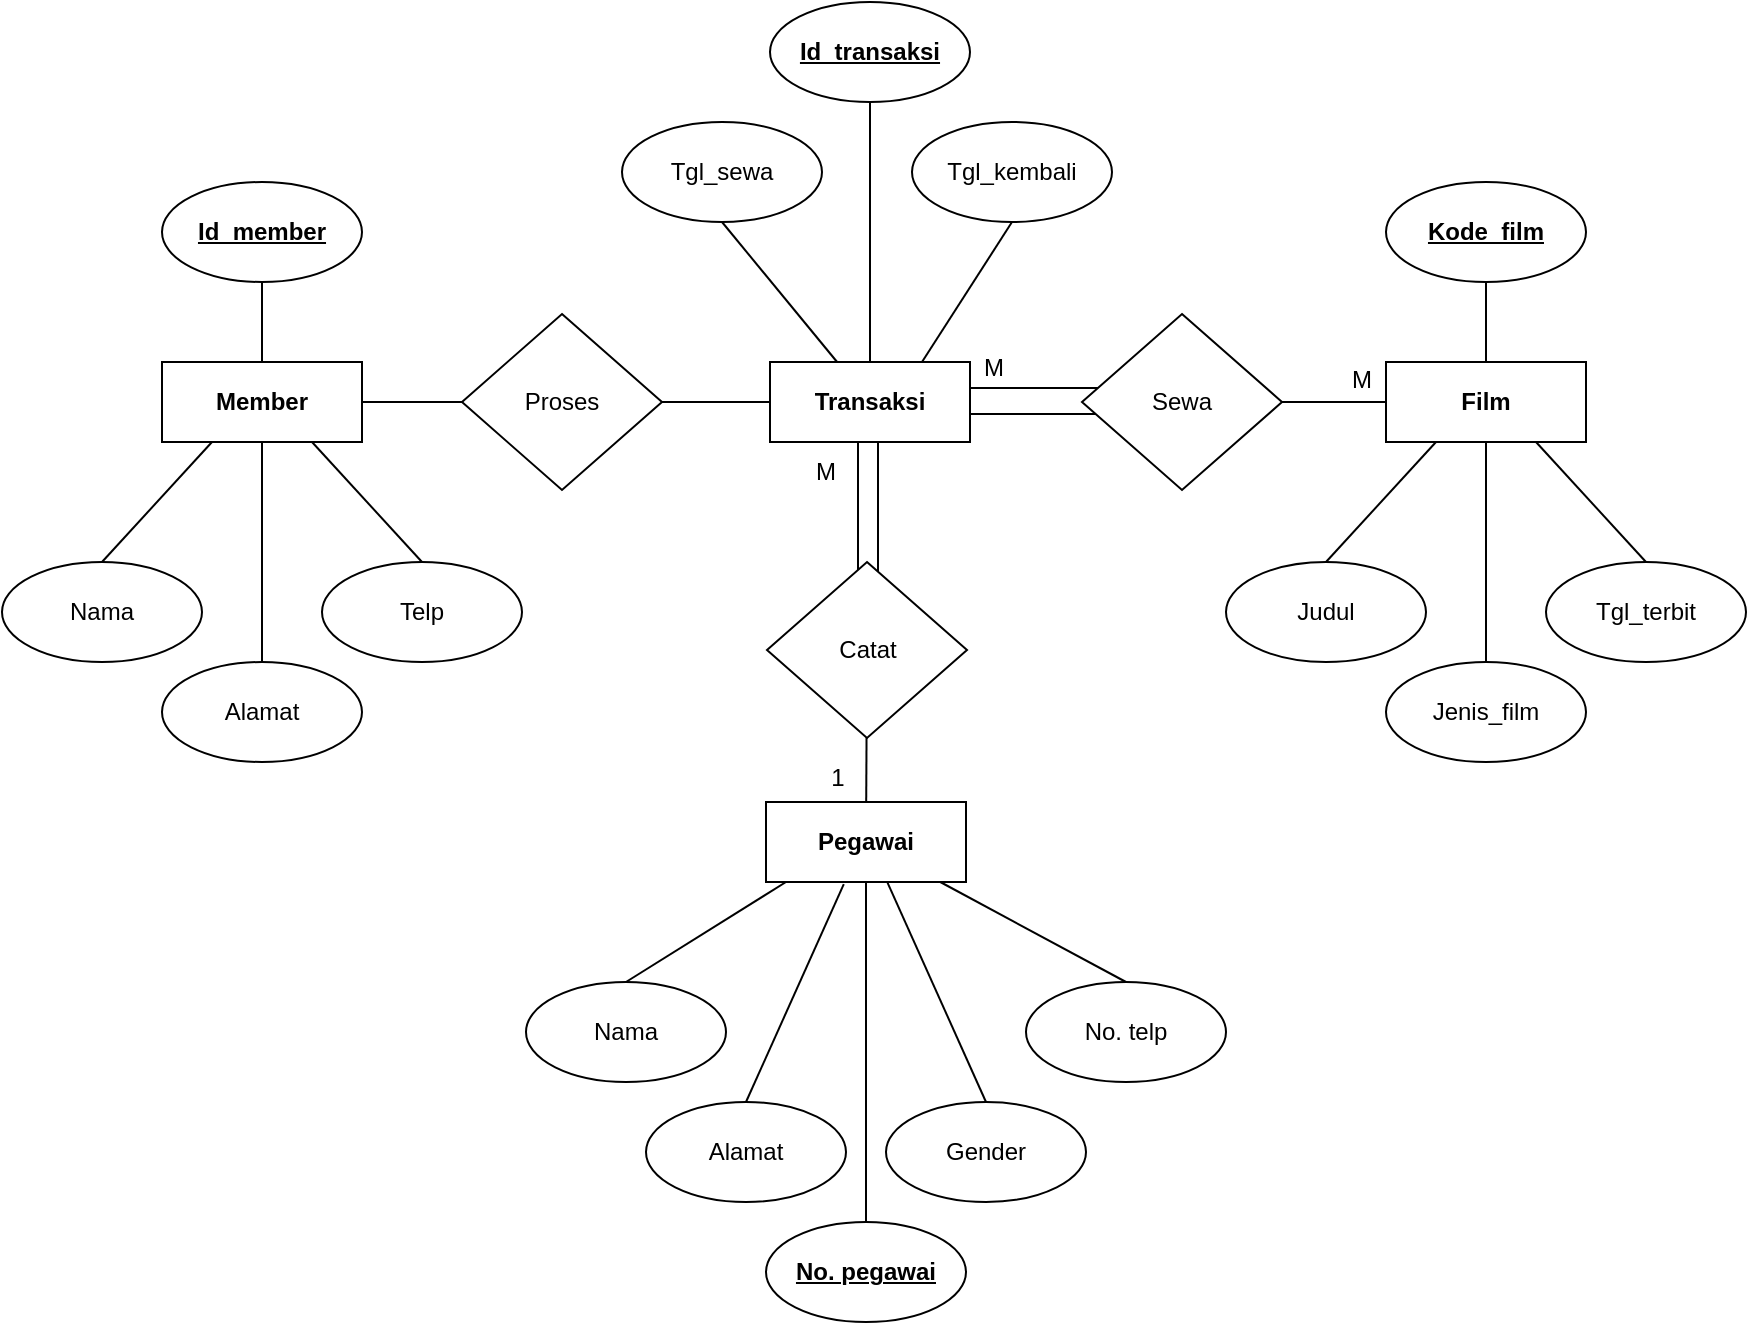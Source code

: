 <mxfile version="16.6.4" type="github">
  <diagram id="R2lEEEUBdFMjLlhIrx00" name="Page-1">
    <mxGraphModel dx="1510" dy="662" grid="1" gridSize="10" guides="1" tooltips="1" connect="1" arrows="1" fold="1" page="1" pageScale="1" pageWidth="850" pageHeight="1100" math="0" shadow="0" extFonts="Permanent Marker^https://fonts.googleapis.com/css?family=Permanent+Marker">
      <root>
        <mxCell id="0" />
        <mxCell id="1" parent="0" />
        <mxCell id="IAhGSMrXwPg0kfitmQvQ-63" value="" style="endArrow=none;html=1;rounded=0;" edge="1" parent="1" source="IAhGSMrXwPg0kfitmQvQ-15">
          <mxGeometry width="50" height="50" relative="1" as="geometry">
            <mxPoint x="821" y="290.5" as="sourcePoint" />
            <mxPoint x="732" y="290" as="targetPoint" />
          </mxGeometry>
        </mxCell>
        <mxCell id="IAhGSMrXwPg0kfitmQvQ-64" value="" style="endArrow=none;html=1;rounded=0;exitX=0.25;exitY=1;exitDx=0;exitDy=0;" edge="1" parent="1">
          <mxGeometry width="50" height="50" relative="1" as="geometry">
            <mxPoint x="548" y="293" as="sourcePoint" />
            <mxPoint x="548" y="383" as="targetPoint" />
          </mxGeometry>
        </mxCell>
        <mxCell id="IAhGSMrXwPg0kfitmQvQ-66" value="" style="endArrow=none;html=1;rounded=0;exitX=0.25;exitY=1;exitDx=0;exitDy=0;" edge="1" parent="1">
          <mxGeometry width="50" height="50" relative="1" as="geometry">
            <mxPoint x="558" y="303" as="sourcePoint" />
            <mxPoint x="558" y="393" as="targetPoint" />
          </mxGeometry>
        </mxCell>
        <mxCell id="IAhGSMrXwPg0kfitmQvQ-55" value="Catat" style="rhombus;whiteSpace=wrap;html=1;" vertex="1" parent="1">
          <mxGeometry x="502.5" y="370" width="100" height="88" as="geometry" />
        </mxCell>
        <mxCell id="IAhGSMrXwPg0kfitmQvQ-44" value="" style="group" vertex="1" connectable="0" parent="1">
          <mxGeometry x="120" y="180" width="290" height="320" as="geometry" />
        </mxCell>
        <mxCell id="IAhGSMrXwPg0kfitmQvQ-26" value="Member" style="rounded=0;whiteSpace=wrap;html=1;fontStyle=1" vertex="1" parent="IAhGSMrXwPg0kfitmQvQ-44">
          <mxGeometry x="80" y="90" width="100" height="40" as="geometry" />
        </mxCell>
        <mxCell id="IAhGSMrXwPg0kfitmQvQ-27" value="&lt;u&gt;&lt;b&gt;Id_member&lt;/b&gt;&lt;/u&gt;" style="ellipse;whiteSpace=wrap;html=1;rounded=0;" vertex="1" parent="IAhGSMrXwPg0kfitmQvQ-44">
          <mxGeometry x="80" width="100" height="50" as="geometry" />
        </mxCell>
        <mxCell id="IAhGSMrXwPg0kfitmQvQ-28" value="" style="endArrow=none;html=1;rounded=0;entryX=0.5;entryY=1;entryDx=0;entryDy=0;exitX=0.5;exitY=0;exitDx=0;exitDy=0;" edge="1" source="IAhGSMrXwPg0kfitmQvQ-26" target="IAhGSMrXwPg0kfitmQvQ-27" parent="IAhGSMrXwPg0kfitmQvQ-44">
          <mxGeometry width="50" height="50" relative="1" as="geometry">
            <mxPoint x="160" y="110" as="sourcePoint" />
            <mxPoint x="210" y="60" as="targetPoint" />
          </mxGeometry>
        </mxCell>
        <mxCell id="IAhGSMrXwPg0kfitmQvQ-29" value="Alamat" style="ellipse;whiteSpace=wrap;html=1;rounded=0;" vertex="1" parent="IAhGSMrXwPg0kfitmQvQ-44">
          <mxGeometry x="80" y="240" width="100" height="50" as="geometry" />
        </mxCell>
        <mxCell id="IAhGSMrXwPg0kfitmQvQ-30" value="" style="endArrow=none;html=1;rounded=0;exitX=0.5;exitY=1;exitDx=0;exitDy=0;entryX=0.5;entryY=0;entryDx=0;entryDy=0;" edge="1" source="IAhGSMrXwPg0kfitmQvQ-26" target="IAhGSMrXwPg0kfitmQvQ-29" parent="IAhGSMrXwPg0kfitmQvQ-44">
          <mxGeometry width="50" height="50" relative="1" as="geometry">
            <mxPoint x="130" y="260" as="sourcePoint" />
            <mxPoint x="130" y="170" as="targetPoint" />
          </mxGeometry>
        </mxCell>
        <mxCell id="IAhGSMrXwPg0kfitmQvQ-31" value="Nama" style="ellipse;whiteSpace=wrap;html=1;rounded=0;" vertex="1" parent="IAhGSMrXwPg0kfitmQvQ-44">
          <mxGeometry y="190" width="100" height="50" as="geometry" />
        </mxCell>
        <mxCell id="IAhGSMrXwPg0kfitmQvQ-32" value="" style="endArrow=none;html=1;rounded=0;exitX=0.25;exitY=1;exitDx=0;exitDy=0;entryX=0.5;entryY=0;entryDx=0;entryDy=0;" edge="1" source="IAhGSMrXwPg0kfitmQvQ-26" target="IAhGSMrXwPg0kfitmQvQ-31" parent="IAhGSMrXwPg0kfitmQvQ-44">
          <mxGeometry width="50" height="50" relative="1" as="geometry">
            <mxPoint x="10" y="130" as="sourcePoint" />
            <mxPoint x="10" y="180" as="targetPoint" />
          </mxGeometry>
        </mxCell>
        <mxCell id="IAhGSMrXwPg0kfitmQvQ-33" value="" style="endArrow=none;html=1;rounded=0;exitX=0.75;exitY=1;exitDx=0;exitDy=0;entryX=0.5;entryY=0;entryDx=0;entryDy=0;" edge="1" source="IAhGSMrXwPg0kfitmQvQ-26" target="IAhGSMrXwPg0kfitmQvQ-34" parent="IAhGSMrXwPg0kfitmQvQ-44">
          <mxGeometry width="50" height="50" relative="1" as="geometry">
            <mxPoint x="225" y="130" as="sourcePoint" />
            <mxPoint x="250" y="170" as="targetPoint" />
          </mxGeometry>
        </mxCell>
        <mxCell id="IAhGSMrXwPg0kfitmQvQ-34" value="Telp" style="ellipse;whiteSpace=wrap;html=1;rounded=0;" vertex="1" parent="IAhGSMrXwPg0kfitmQvQ-44">
          <mxGeometry x="160" y="190" width="100" height="50" as="geometry" />
        </mxCell>
        <mxCell id="IAhGSMrXwPg0kfitmQvQ-49" value="" style="endArrow=none;html=1;rounded=0;entryX=1;entryY=0.5;entryDx=0;entryDy=0;startArrow=none;" edge="1" parent="1" source="IAhGSMrXwPg0kfitmQvQ-48" target="IAhGSMrXwPg0kfitmQvQ-26">
          <mxGeometry width="50" height="50" relative="1" as="geometry">
            <mxPoint x="510" y="350" as="sourcePoint" />
            <mxPoint x="560" y="300" as="targetPoint" />
          </mxGeometry>
        </mxCell>
        <mxCell id="IAhGSMrXwPg0kfitmQvQ-62" value="" style="group" vertex="1" connectable="0" parent="1">
          <mxGeometry x="382" y="490" width="350" height="260" as="geometry" />
        </mxCell>
        <mxCell id="IAhGSMrXwPg0kfitmQvQ-1" value="Pegawai" style="rounded=0;whiteSpace=wrap;html=1;fontStyle=1" vertex="1" parent="IAhGSMrXwPg0kfitmQvQ-62">
          <mxGeometry x="120" width="100" height="40" as="geometry" />
        </mxCell>
        <mxCell id="IAhGSMrXwPg0kfitmQvQ-2" value="&lt;u&gt;&lt;b&gt;No. pegawai&lt;/b&gt;&lt;/u&gt;" style="ellipse;whiteSpace=wrap;html=1;rounded=0;" vertex="1" parent="IAhGSMrXwPg0kfitmQvQ-62">
          <mxGeometry x="120" y="210" width="100" height="50" as="geometry" />
        </mxCell>
        <mxCell id="IAhGSMrXwPg0kfitmQvQ-4" value="" style="endArrow=none;html=1;rounded=0;" edge="1" parent="IAhGSMrXwPg0kfitmQvQ-62" source="IAhGSMrXwPg0kfitmQvQ-1" target="IAhGSMrXwPg0kfitmQvQ-2">
          <mxGeometry width="50" height="50" relative="1" as="geometry">
            <mxPoint x="168" y="80" as="sourcePoint" />
            <mxPoint x="250" y="-30" as="targetPoint" />
          </mxGeometry>
        </mxCell>
        <mxCell id="IAhGSMrXwPg0kfitmQvQ-7" value="Alamat" style="ellipse;whiteSpace=wrap;html=1;rounded=0;" vertex="1" parent="IAhGSMrXwPg0kfitmQvQ-62">
          <mxGeometry x="60" y="150" width="100" height="50" as="geometry" />
        </mxCell>
        <mxCell id="IAhGSMrXwPg0kfitmQvQ-8" value="" style="endArrow=none;html=1;rounded=0;exitX=0.389;exitY=1.027;exitDx=0;exitDy=0;exitPerimeter=0;entryX=0.5;entryY=0;entryDx=0;entryDy=0;" edge="1" target="IAhGSMrXwPg0kfitmQvQ-7" parent="IAhGSMrXwPg0kfitmQvQ-62" source="IAhGSMrXwPg0kfitmQvQ-1">
          <mxGeometry width="50" height="50" relative="1" as="geometry">
            <mxPoint x="170" y="170" as="sourcePoint" />
            <mxPoint x="170" y="80" as="targetPoint" />
          </mxGeometry>
        </mxCell>
        <mxCell id="IAhGSMrXwPg0kfitmQvQ-9" value="Nama" style="ellipse;whiteSpace=wrap;html=1;rounded=0;" vertex="1" parent="IAhGSMrXwPg0kfitmQvQ-62">
          <mxGeometry y="90" width="100" height="50" as="geometry" />
        </mxCell>
        <mxCell id="IAhGSMrXwPg0kfitmQvQ-10" value="" style="endArrow=none;html=1;rounded=0;exitX=0.1;exitY=1;exitDx=0;exitDy=0;exitPerimeter=0;entryX=0.5;entryY=0;entryDx=0;entryDy=0;" edge="1" target="IAhGSMrXwPg0kfitmQvQ-9" parent="IAhGSMrXwPg0kfitmQvQ-62" source="IAhGSMrXwPg0kfitmQvQ-1">
          <mxGeometry width="50" height="50" relative="1" as="geometry">
            <mxPoint x="50" y="40" as="sourcePoint" />
            <mxPoint x="50" y="90" as="targetPoint" />
          </mxGeometry>
        </mxCell>
        <mxCell id="IAhGSMrXwPg0kfitmQvQ-11" value="No. telp" style="ellipse;whiteSpace=wrap;html=1;rounded=0;" vertex="1" parent="IAhGSMrXwPg0kfitmQvQ-62">
          <mxGeometry x="250" y="90" width="100" height="50" as="geometry" />
        </mxCell>
        <mxCell id="IAhGSMrXwPg0kfitmQvQ-12" value="" style="endArrow=none;html=1;rounded=0;entryX=0.5;entryY=0;entryDx=0;entryDy=0;" edge="1" target="IAhGSMrXwPg0kfitmQvQ-11" parent="IAhGSMrXwPg0kfitmQvQ-62" source="IAhGSMrXwPg0kfitmQvQ-1">
          <mxGeometry width="50" height="50" relative="1" as="geometry">
            <mxPoint x="395" y="40" as="sourcePoint" />
            <mxPoint x="300" y="80" as="targetPoint" />
          </mxGeometry>
        </mxCell>
        <mxCell id="IAhGSMrXwPg0kfitmQvQ-13" value="" style="endArrow=none;html=1;rounded=0;exitX=0.607;exitY=1.005;exitDx=0;exitDy=0;exitPerimeter=0;entryX=0.5;entryY=0;entryDx=0;entryDy=0;" edge="1" target="IAhGSMrXwPg0kfitmQvQ-14" parent="IAhGSMrXwPg0kfitmQvQ-62" source="IAhGSMrXwPg0kfitmQvQ-1">
          <mxGeometry width="50" height="50" relative="1" as="geometry">
            <mxPoint x="265" y="40" as="sourcePoint" />
            <mxPoint x="290" y="80" as="targetPoint" />
          </mxGeometry>
        </mxCell>
        <mxCell id="IAhGSMrXwPg0kfitmQvQ-14" value="Gender" style="ellipse;whiteSpace=wrap;html=1;rounded=0;" vertex="1" parent="IAhGSMrXwPg0kfitmQvQ-62">
          <mxGeometry x="180" y="150" width="100" height="50" as="geometry" />
        </mxCell>
        <mxCell id="IAhGSMrXwPg0kfitmQvQ-15" value="Film" style="rounded=0;whiteSpace=wrap;html=1;fontStyle=1" vertex="1" parent="1">
          <mxGeometry x="812" y="270" width="100" height="40" as="geometry" />
        </mxCell>
        <mxCell id="IAhGSMrXwPg0kfitmQvQ-16" value="&lt;u&gt;&lt;b&gt;Kode_film&lt;/b&gt;&lt;/u&gt;" style="ellipse;whiteSpace=wrap;html=1;rounded=0;" vertex="1" parent="1">
          <mxGeometry x="812" y="180" width="100" height="50" as="geometry" />
        </mxCell>
        <mxCell id="IAhGSMrXwPg0kfitmQvQ-17" value="" style="endArrow=none;html=1;rounded=0;entryX=0.5;entryY=1;entryDx=0;entryDy=0;exitX=0.5;exitY=0;exitDx=0;exitDy=0;" edge="1" source="IAhGSMrXwPg0kfitmQvQ-15" target="IAhGSMrXwPg0kfitmQvQ-16" parent="1">
          <mxGeometry width="50" height="50" relative="1" as="geometry">
            <mxPoint x="892" y="290" as="sourcePoint" />
            <mxPoint x="942" y="240" as="targetPoint" />
          </mxGeometry>
        </mxCell>
        <mxCell id="IAhGSMrXwPg0kfitmQvQ-18" value="Jenis_film" style="ellipse;whiteSpace=wrap;html=1;rounded=0;" vertex="1" parent="1">
          <mxGeometry x="812" y="420" width="100" height="50" as="geometry" />
        </mxCell>
        <mxCell id="IAhGSMrXwPg0kfitmQvQ-19" value="" style="endArrow=none;html=1;rounded=0;exitX=0.5;exitY=1;exitDx=0;exitDy=0;entryX=0.5;entryY=0;entryDx=0;entryDy=0;" edge="1" source="IAhGSMrXwPg0kfitmQvQ-15" target="IAhGSMrXwPg0kfitmQvQ-18" parent="1">
          <mxGeometry width="50" height="50" relative="1" as="geometry">
            <mxPoint x="862" y="440" as="sourcePoint" />
            <mxPoint x="862" y="350" as="targetPoint" />
          </mxGeometry>
        </mxCell>
        <mxCell id="IAhGSMrXwPg0kfitmQvQ-20" value="Judul" style="ellipse;whiteSpace=wrap;html=1;rounded=0;" vertex="1" parent="1">
          <mxGeometry x="732" y="370" width="100" height="50" as="geometry" />
        </mxCell>
        <mxCell id="IAhGSMrXwPg0kfitmQvQ-21" value="" style="endArrow=none;html=1;rounded=0;exitX=0.25;exitY=1;exitDx=0;exitDy=0;entryX=0.5;entryY=0;entryDx=0;entryDy=0;" edge="1" source="IAhGSMrXwPg0kfitmQvQ-15" parent="1" target="IAhGSMrXwPg0kfitmQvQ-20">
          <mxGeometry width="50" height="50" relative="1" as="geometry">
            <mxPoint x="742" y="310" as="sourcePoint" />
            <mxPoint x="742" y="360" as="targetPoint" />
          </mxGeometry>
        </mxCell>
        <mxCell id="IAhGSMrXwPg0kfitmQvQ-24" value="" style="endArrow=none;html=1;rounded=0;exitX=0.75;exitY=1;exitDx=0;exitDy=0;entryX=0.5;entryY=0;entryDx=0;entryDy=0;" edge="1" source="IAhGSMrXwPg0kfitmQvQ-15" target="IAhGSMrXwPg0kfitmQvQ-25" parent="1">
          <mxGeometry width="50" height="50" relative="1" as="geometry">
            <mxPoint x="957" y="310" as="sourcePoint" />
            <mxPoint x="982" y="350" as="targetPoint" />
          </mxGeometry>
        </mxCell>
        <mxCell id="IAhGSMrXwPg0kfitmQvQ-25" value="Tgl_terbit" style="ellipse;whiteSpace=wrap;html=1;rounded=0;" vertex="1" parent="1">
          <mxGeometry x="892" y="370" width="100" height="50" as="geometry" />
        </mxCell>
        <mxCell id="IAhGSMrXwPg0kfitmQvQ-69" value="" style="endArrow=none;html=1;rounded=0;" edge="1" parent="1" source="IAhGSMrXwPg0kfitmQvQ-55" target="IAhGSMrXwPg0kfitmQvQ-1">
          <mxGeometry width="50" height="50" relative="1" as="geometry">
            <mxPoint x="568" y="313" as="sourcePoint" />
            <mxPoint x="568" y="403" as="targetPoint" />
          </mxGeometry>
        </mxCell>
        <mxCell id="IAhGSMrXwPg0kfitmQvQ-48" value="Proses" style="rhombus;whiteSpace=wrap;html=1;" vertex="1" parent="1">
          <mxGeometry x="350" y="246" width="100" height="88" as="geometry" />
        </mxCell>
        <mxCell id="IAhGSMrXwPg0kfitmQvQ-70" value="" style="endArrow=none;html=1;rounded=0;entryX=1;entryY=0.5;entryDx=0;entryDy=0;" edge="1" parent="1" source="IAhGSMrXwPg0kfitmQvQ-35" target="IAhGSMrXwPg0kfitmQvQ-48">
          <mxGeometry width="50" height="50" relative="1" as="geometry">
            <mxPoint x="504" y="290" as="sourcePoint" />
            <mxPoint x="220" y="290" as="targetPoint" />
          </mxGeometry>
        </mxCell>
        <mxCell id="IAhGSMrXwPg0kfitmQvQ-51" value="" style="endArrow=none;html=1;rounded=0;entryX=0.7;entryY=0.386;entryDx=0;entryDy=0;entryPerimeter=0;" edge="1" parent="1">
          <mxGeometry width="50" height="50" relative="1" as="geometry">
            <mxPoint x="715" y="296.05" as="sourcePoint" />
            <mxPoint x="585" y="296.018" as="targetPoint" />
          </mxGeometry>
        </mxCell>
        <mxCell id="IAhGSMrXwPg0kfitmQvQ-50" value="" style="endArrow=none;html=1;rounded=0;entryX=0.7;entryY=0.386;entryDx=0;entryDy=0;entryPerimeter=0;" edge="1" parent="1">
          <mxGeometry width="50" height="50" relative="1" as="geometry">
            <mxPoint x="705" y="283.02" as="sourcePoint" />
            <mxPoint x="575" y="282.988" as="targetPoint" />
          </mxGeometry>
        </mxCell>
        <mxCell id="IAhGSMrXwPg0kfitmQvQ-42" value="" style="endArrow=none;html=1;rounded=0;entryX=0.5;entryY=1;entryDx=0;entryDy=0;" edge="1" target="IAhGSMrXwPg0kfitmQvQ-43" parent="1">
          <mxGeometry width="50" height="50" relative="1" as="geometry">
            <mxPoint x="580" y="270" as="sourcePoint" />
            <mxPoint x="674" y="350" as="targetPoint" />
          </mxGeometry>
        </mxCell>
        <mxCell id="IAhGSMrXwPg0kfitmQvQ-36" value="&lt;u&gt;&lt;b&gt;Id_transaksi&lt;/b&gt;&lt;/u&gt;" style="ellipse;whiteSpace=wrap;html=1;rounded=0;" vertex="1" parent="1">
          <mxGeometry x="504" y="90" width="100" height="50" as="geometry" />
        </mxCell>
        <mxCell id="IAhGSMrXwPg0kfitmQvQ-37" value="" style="endArrow=none;html=1;rounded=0;entryX=0.5;entryY=1;entryDx=0;entryDy=0;exitX=0.5;exitY=0;exitDx=0;exitDy=0;" edge="1" source="IAhGSMrXwPg0kfitmQvQ-35" target="IAhGSMrXwPg0kfitmQvQ-36" parent="1">
          <mxGeometry width="50" height="50" relative="1" as="geometry">
            <mxPoint x="584" y="290" as="sourcePoint" />
            <mxPoint x="634" y="240" as="targetPoint" />
          </mxGeometry>
        </mxCell>
        <mxCell id="IAhGSMrXwPg0kfitmQvQ-35" value="Transaksi" style="rounded=0;whiteSpace=wrap;html=1;fontStyle=1" vertex="1" parent="1">
          <mxGeometry x="504" y="270" width="100" height="40" as="geometry" />
        </mxCell>
        <mxCell id="IAhGSMrXwPg0kfitmQvQ-43" value="Tgl_kembali" style="ellipse;whiteSpace=wrap;html=1;rounded=0;" vertex="1" parent="1">
          <mxGeometry x="575" y="150" width="100" height="50" as="geometry" />
        </mxCell>
        <mxCell id="IAhGSMrXwPg0kfitmQvQ-40" value="Tgl_sewa" style="ellipse;whiteSpace=wrap;html=1;rounded=0;" vertex="1" parent="1">
          <mxGeometry x="430" y="150" width="100" height="50" as="geometry" />
        </mxCell>
        <mxCell id="IAhGSMrXwPg0kfitmQvQ-41" value="" style="endArrow=none;html=1;rounded=0;entryX=0.5;entryY=1;entryDx=0;entryDy=0;" edge="1" source="IAhGSMrXwPg0kfitmQvQ-35" target="IAhGSMrXwPg0kfitmQvQ-40" parent="1">
          <mxGeometry width="50" height="50" relative="1" as="geometry">
            <mxPoint x="434" y="310" as="sourcePoint" />
            <mxPoint x="434" y="360" as="targetPoint" />
          </mxGeometry>
        </mxCell>
        <mxCell id="IAhGSMrXwPg0kfitmQvQ-61" value="Sewa" style="rhombus;whiteSpace=wrap;html=1;" vertex="1" parent="1">
          <mxGeometry x="660" y="246" width="100" height="88" as="geometry" />
        </mxCell>
        <mxCell id="IAhGSMrXwPg0kfitmQvQ-71" value="M" style="text;html=1;strokeColor=none;fillColor=none;align=center;verticalAlign=middle;whiteSpace=wrap;rounded=0;" vertex="1" parent="1">
          <mxGeometry x="502" y="310" width="60" height="30" as="geometry" />
        </mxCell>
        <mxCell id="IAhGSMrXwPg0kfitmQvQ-72" value="1" style="text;html=1;strokeColor=none;fillColor=none;align=center;verticalAlign=middle;whiteSpace=wrap;rounded=0;" vertex="1" parent="1">
          <mxGeometry x="508" y="463" width="60" height="30" as="geometry" />
        </mxCell>
        <mxCell id="IAhGSMrXwPg0kfitmQvQ-73" value="M" style="text;html=1;strokeColor=none;fillColor=none;align=center;verticalAlign=middle;whiteSpace=wrap;rounded=0;" vertex="1" parent="1">
          <mxGeometry x="770" y="264" width="60" height="30" as="geometry" />
        </mxCell>
        <mxCell id="IAhGSMrXwPg0kfitmQvQ-74" value="M" style="text;html=1;strokeColor=none;fillColor=none;align=center;verticalAlign=middle;whiteSpace=wrap;rounded=0;" vertex="1" parent="1">
          <mxGeometry x="586" y="258" width="60" height="30" as="geometry" />
        </mxCell>
      </root>
    </mxGraphModel>
  </diagram>
</mxfile>
